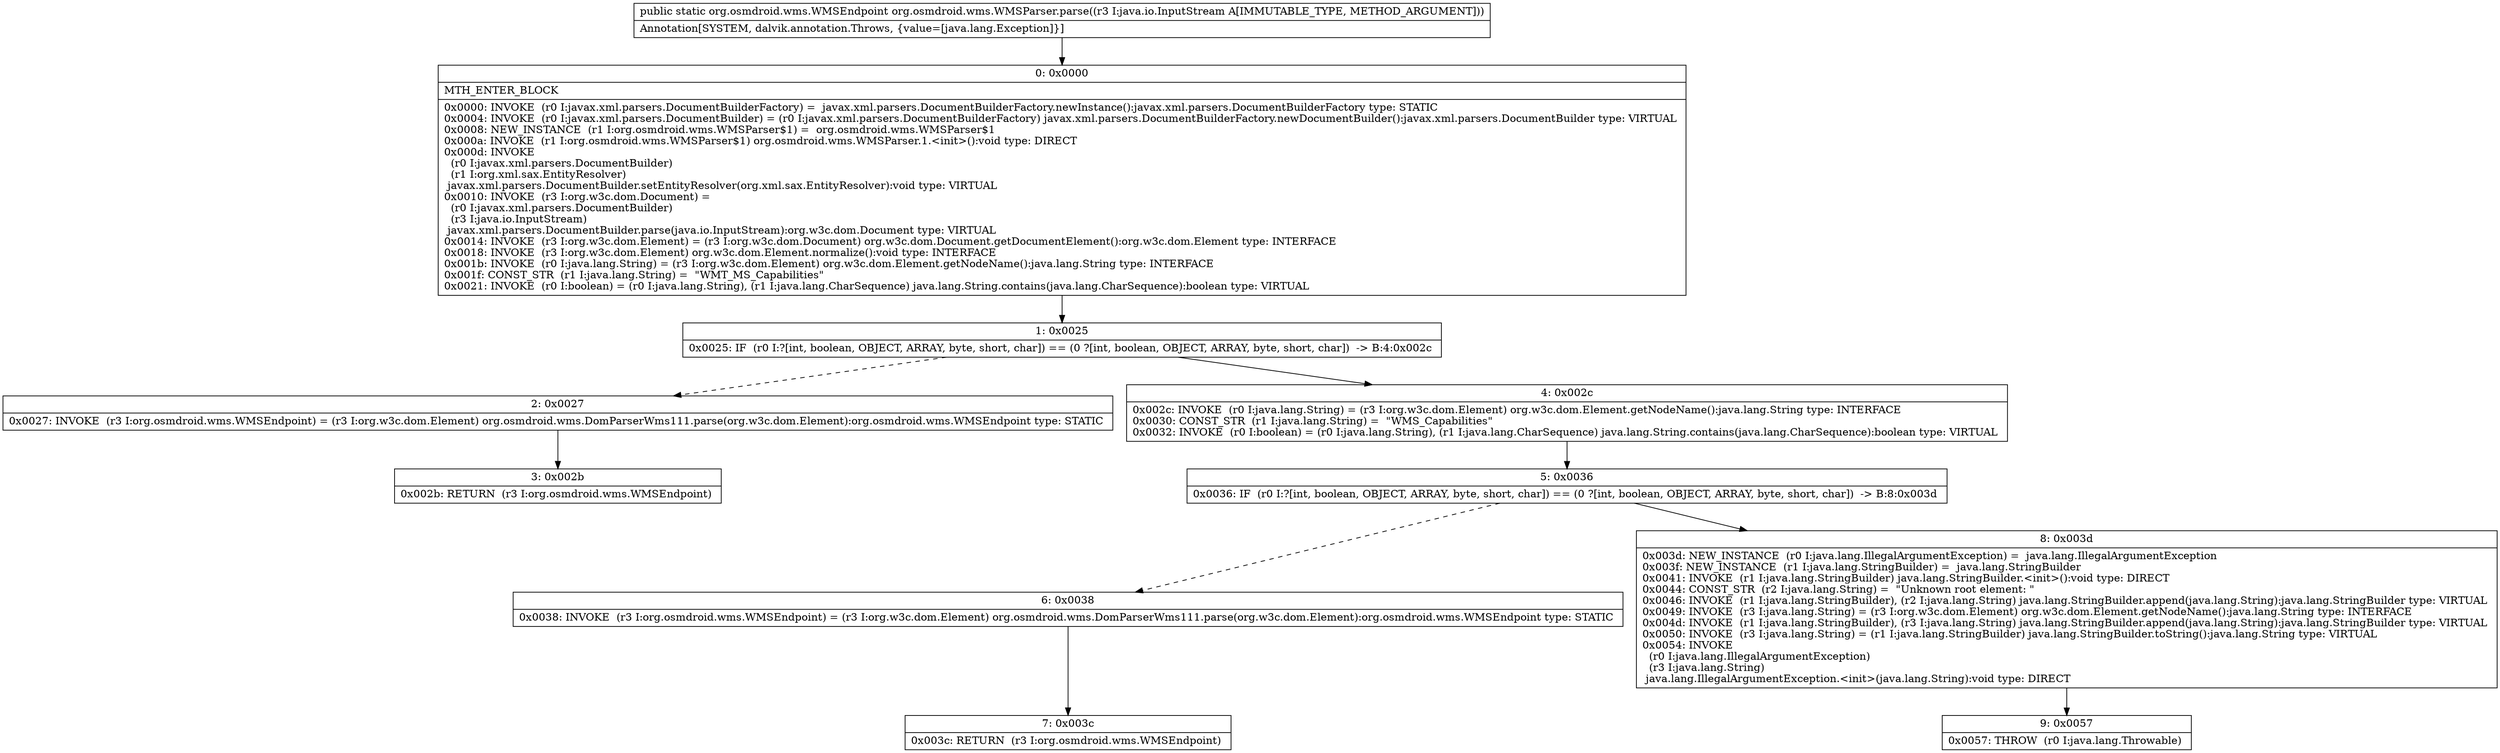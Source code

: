 digraph "CFG fororg.osmdroid.wms.WMSParser.parse(Ljava\/io\/InputStream;)Lorg\/osmdroid\/wms\/WMSEndpoint;" {
Node_0 [shape=record,label="{0\:\ 0x0000|MTH_ENTER_BLOCK\l|0x0000: INVOKE  (r0 I:javax.xml.parsers.DocumentBuilderFactory) =  javax.xml.parsers.DocumentBuilderFactory.newInstance():javax.xml.parsers.DocumentBuilderFactory type: STATIC \l0x0004: INVOKE  (r0 I:javax.xml.parsers.DocumentBuilder) = (r0 I:javax.xml.parsers.DocumentBuilderFactory) javax.xml.parsers.DocumentBuilderFactory.newDocumentBuilder():javax.xml.parsers.DocumentBuilder type: VIRTUAL \l0x0008: NEW_INSTANCE  (r1 I:org.osmdroid.wms.WMSParser$1) =  org.osmdroid.wms.WMSParser$1 \l0x000a: INVOKE  (r1 I:org.osmdroid.wms.WMSParser$1) org.osmdroid.wms.WMSParser.1.\<init\>():void type: DIRECT \l0x000d: INVOKE  \l  (r0 I:javax.xml.parsers.DocumentBuilder)\l  (r1 I:org.xml.sax.EntityResolver)\l javax.xml.parsers.DocumentBuilder.setEntityResolver(org.xml.sax.EntityResolver):void type: VIRTUAL \l0x0010: INVOKE  (r3 I:org.w3c.dom.Document) = \l  (r0 I:javax.xml.parsers.DocumentBuilder)\l  (r3 I:java.io.InputStream)\l javax.xml.parsers.DocumentBuilder.parse(java.io.InputStream):org.w3c.dom.Document type: VIRTUAL \l0x0014: INVOKE  (r3 I:org.w3c.dom.Element) = (r3 I:org.w3c.dom.Document) org.w3c.dom.Document.getDocumentElement():org.w3c.dom.Element type: INTERFACE \l0x0018: INVOKE  (r3 I:org.w3c.dom.Element) org.w3c.dom.Element.normalize():void type: INTERFACE \l0x001b: INVOKE  (r0 I:java.lang.String) = (r3 I:org.w3c.dom.Element) org.w3c.dom.Element.getNodeName():java.lang.String type: INTERFACE \l0x001f: CONST_STR  (r1 I:java.lang.String) =  \"WMT_MS_Capabilities\" \l0x0021: INVOKE  (r0 I:boolean) = (r0 I:java.lang.String), (r1 I:java.lang.CharSequence) java.lang.String.contains(java.lang.CharSequence):boolean type: VIRTUAL \l}"];
Node_1 [shape=record,label="{1\:\ 0x0025|0x0025: IF  (r0 I:?[int, boolean, OBJECT, ARRAY, byte, short, char]) == (0 ?[int, boolean, OBJECT, ARRAY, byte, short, char])  \-\> B:4:0x002c \l}"];
Node_2 [shape=record,label="{2\:\ 0x0027|0x0027: INVOKE  (r3 I:org.osmdroid.wms.WMSEndpoint) = (r3 I:org.w3c.dom.Element) org.osmdroid.wms.DomParserWms111.parse(org.w3c.dom.Element):org.osmdroid.wms.WMSEndpoint type: STATIC \l}"];
Node_3 [shape=record,label="{3\:\ 0x002b|0x002b: RETURN  (r3 I:org.osmdroid.wms.WMSEndpoint) \l}"];
Node_4 [shape=record,label="{4\:\ 0x002c|0x002c: INVOKE  (r0 I:java.lang.String) = (r3 I:org.w3c.dom.Element) org.w3c.dom.Element.getNodeName():java.lang.String type: INTERFACE \l0x0030: CONST_STR  (r1 I:java.lang.String) =  \"WMS_Capabilities\" \l0x0032: INVOKE  (r0 I:boolean) = (r0 I:java.lang.String), (r1 I:java.lang.CharSequence) java.lang.String.contains(java.lang.CharSequence):boolean type: VIRTUAL \l}"];
Node_5 [shape=record,label="{5\:\ 0x0036|0x0036: IF  (r0 I:?[int, boolean, OBJECT, ARRAY, byte, short, char]) == (0 ?[int, boolean, OBJECT, ARRAY, byte, short, char])  \-\> B:8:0x003d \l}"];
Node_6 [shape=record,label="{6\:\ 0x0038|0x0038: INVOKE  (r3 I:org.osmdroid.wms.WMSEndpoint) = (r3 I:org.w3c.dom.Element) org.osmdroid.wms.DomParserWms111.parse(org.w3c.dom.Element):org.osmdroid.wms.WMSEndpoint type: STATIC \l}"];
Node_7 [shape=record,label="{7\:\ 0x003c|0x003c: RETURN  (r3 I:org.osmdroid.wms.WMSEndpoint) \l}"];
Node_8 [shape=record,label="{8\:\ 0x003d|0x003d: NEW_INSTANCE  (r0 I:java.lang.IllegalArgumentException) =  java.lang.IllegalArgumentException \l0x003f: NEW_INSTANCE  (r1 I:java.lang.StringBuilder) =  java.lang.StringBuilder \l0x0041: INVOKE  (r1 I:java.lang.StringBuilder) java.lang.StringBuilder.\<init\>():void type: DIRECT \l0x0044: CONST_STR  (r2 I:java.lang.String) =  \"Unknown root element: \" \l0x0046: INVOKE  (r1 I:java.lang.StringBuilder), (r2 I:java.lang.String) java.lang.StringBuilder.append(java.lang.String):java.lang.StringBuilder type: VIRTUAL \l0x0049: INVOKE  (r3 I:java.lang.String) = (r3 I:org.w3c.dom.Element) org.w3c.dom.Element.getNodeName():java.lang.String type: INTERFACE \l0x004d: INVOKE  (r1 I:java.lang.StringBuilder), (r3 I:java.lang.String) java.lang.StringBuilder.append(java.lang.String):java.lang.StringBuilder type: VIRTUAL \l0x0050: INVOKE  (r3 I:java.lang.String) = (r1 I:java.lang.StringBuilder) java.lang.StringBuilder.toString():java.lang.String type: VIRTUAL \l0x0054: INVOKE  \l  (r0 I:java.lang.IllegalArgumentException)\l  (r3 I:java.lang.String)\l java.lang.IllegalArgumentException.\<init\>(java.lang.String):void type: DIRECT \l}"];
Node_9 [shape=record,label="{9\:\ 0x0057|0x0057: THROW  (r0 I:java.lang.Throwable) \l}"];
MethodNode[shape=record,label="{public static org.osmdroid.wms.WMSEndpoint org.osmdroid.wms.WMSParser.parse((r3 I:java.io.InputStream A[IMMUTABLE_TYPE, METHOD_ARGUMENT]))  | Annotation[SYSTEM, dalvik.annotation.Throws, \{value=[java.lang.Exception]\}]\l}"];
MethodNode -> Node_0;
Node_0 -> Node_1;
Node_1 -> Node_2[style=dashed];
Node_1 -> Node_4;
Node_2 -> Node_3;
Node_4 -> Node_5;
Node_5 -> Node_6[style=dashed];
Node_5 -> Node_8;
Node_6 -> Node_7;
Node_8 -> Node_9;
}

